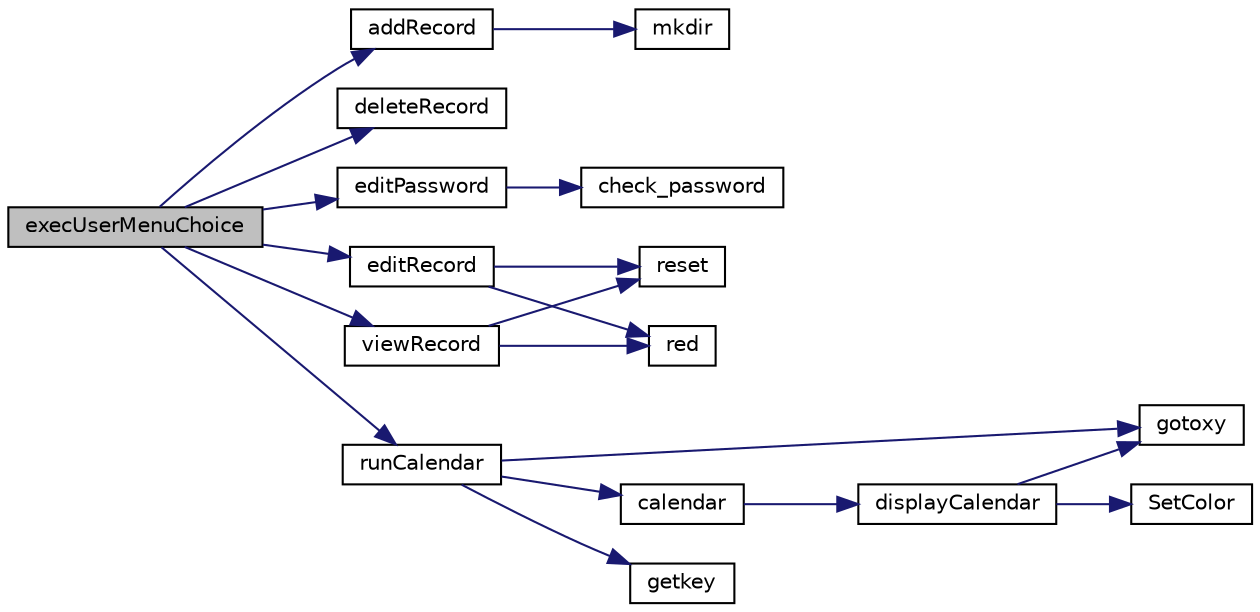 digraph "execUserMenuChoice"
{
 // LATEX_PDF_SIZE
  edge [fontname="Helvetica",fontsize="10",labelfontname="Helvetica",labelfontsize="10"];
  node [fontname="Helvetica",fontsize="10",shape=record];
  rankdir="LR";
  Node1 [label="execUserMenuChoice",height=0.2,width=0.4,color="black", fillcolor="grey75", style="filled", fontcolor="black",tooltip=" "];
  Node1 -> Node2 [color="midnightblue",fontsize="10",style="solid"];
  Node2 [label="addRecord",height=0.2,width=0.4,color="black", fillcolor="white", style="filled",URL="$record_8c.html#a4f1de0e4d909a1d6485f1cec0ddb71c9",tooltip=" "];
  Node2 -> Node3 [color="midnightblue",fontsize="10",style="solid"];
  Node3 [label="mkdir",height=0.2,width=0.4,color="black", fillcolor="white", style="filled",URL="$record_8c.html#aee98bbe743c2d14dbaa67f01c3fb9ed5",tooltip=" "];
  Node1 -> Node4 [color="midnightblue",fontsize="10",style="solid"];
  Node4 [label="deleteRecord",height=0.2,width=0.4,color="black", fillcolor="white", style="filled",URL="$record_8c.html#a84fc88948c248e4a6197604ff1372da7",tooltip=" "];
  Node1 -> Node5 [color="midnightblue",fontsize="10",style="solid"];
  Node5 [label="editPassword",height=0.2,width=0.4,color="black", fillcolor="white", style="filled",URL="$user_8c.html#a68016f511762595cef64dfdd5121e346",tooltip=" "];
  Node5 -> Node6 [color="midnightblue",fontsize="10",style="solid"];
  Node6 [label="check_password",height=0.2,width=0.4,color="black", fillcolor="white", style="filled",URL="$user_8c.html#ae519a7af71b3490f896d03ac2abda710",tooltip=" "];
  Node1 -> Node7 [color="midnightblue",fontsize="10",style="solid"];
  Node7 [label="editRecord",height=0.2,width=0.4,color="black", fillcolor="white", style="filled",URL="$record_8c.html#abbc243381fb0d71948047d5e2db40093",tooltip=" "];
  Node7 -> Node8 [color="midnightblue",fontsize="10",style="solid"];
  Node8 [label="red",height=0.2,width=0.4,color="black", fillcolor="white", style="filled",URL="$ui__design_8c.html#a39abd40f68d03c40857be1e74407efb9",tooltip=" "];
  Node7 -> Node9 [color="midnightblue",fontsize="10",style="solid"];
  Node9 [label="reset",height=0.2,width=0.4,color="black", fillcolor="white", style="filled",URL="$ui__design_8c.html#ad20897c5c8bd47f5d4005989bead0e55",tooltip=" "];
  Node1 -> Node10 [color="midnightblue",fontsize="10",style="solid"];
  Node10 [label="runCalendar",height=0.2,width=0.4,color="black", fillcolor="white", style="filled",URL="$calendar_8c.html#ac35e9521bf02a1f630814799b4798044",tooltip=" "];
  Node10 -> Node11 [color="midnightblue",fontsize="10",style="solid"];
  Node11 [label="calendar",height=0.2,width=0.4,color="black", fillcolor="white", style="filled",URL="$calendar_8c.html#a8cec2a07c8db8e1b8704b01db1699eb5",tooltip=" "];
  Node11 -> Node12 [color="midnightblue",fontsize="10",style="solid"];
  Node12 [label="displayCalendar",height=0.2,width=0.4,color="black", fillcolor="white", style="filled",URL="$calendar_8c.html#aea42ea688c2c761eed03c695be331b4f",tooltip=" "];
  Node12 -> Node13 [color="midnightblue",fontsize="10",style="solid"];
  Node13 [label="gotoxy",height=0.2,width=0.4,color="black", fillcolor="white", style="filled",URL="$calendar_8c.html#ae824443b3f661414ba1f2718e17fe97d",tooltip=" "];
  Node12 -> Node14 [color="midnightblue",fontsize="10",style="solid"];
  Node14 [label="SetColor",height=0.2,width=0.4,color="black", fillcolor="white", style="filled",URL="$calendar_8c.html#aa7d42b816af66303171116657d399323",tooltip=" "];
  Node10 -> Node15 [color="midnightblue",fontsize="10",style="solid"];
  Node15 [label="getkey",height=0.2,width=0.4,color="black", fillcolor="white", style="filled",URL="$calendar_8c.html#a0e4771af240bfd1fcabc9974fe021791",tooltip=" "];
  Node10 -> Node13 [color="midnightblue",fontsize="10",style="solid"];
  Node1 -> Node16 [color="midnightblue",fontsize="10",style="solid"];
  Node16 [label="viewRecord",height=0.2,width=0.4,color="black", fillcolor="white", style="filled",URL="$record_8c.html#a1280bb77e84a37e7510c44c42628cc15",tooltip=" "];
  Node16 -> Node8 [color="midnightblue",fontsize="10",style="solid"];
  Node16 -> Node9 [color="midnightblue",fontsize="10",style="solid"];
}
